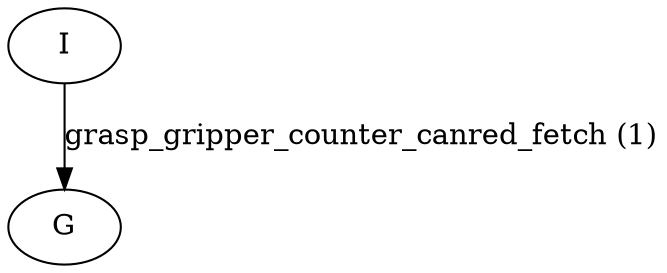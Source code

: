 digraph  {
1 [label=I];
2 [label=G];
1 -> 2  [key=0, label="grasp_gripper_counter_canred_fetch (1)"];
}
